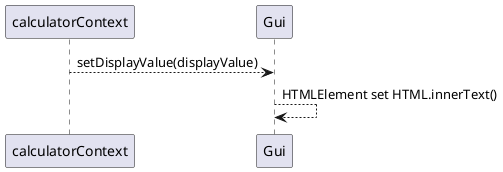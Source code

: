 @startuml


participant calculatorContext
participant Gui

calculatorContext --> Gui : setDisplayValue(displayValue)
Gui --> Gui : HTMLElement set HTML.innerText()



@enduml